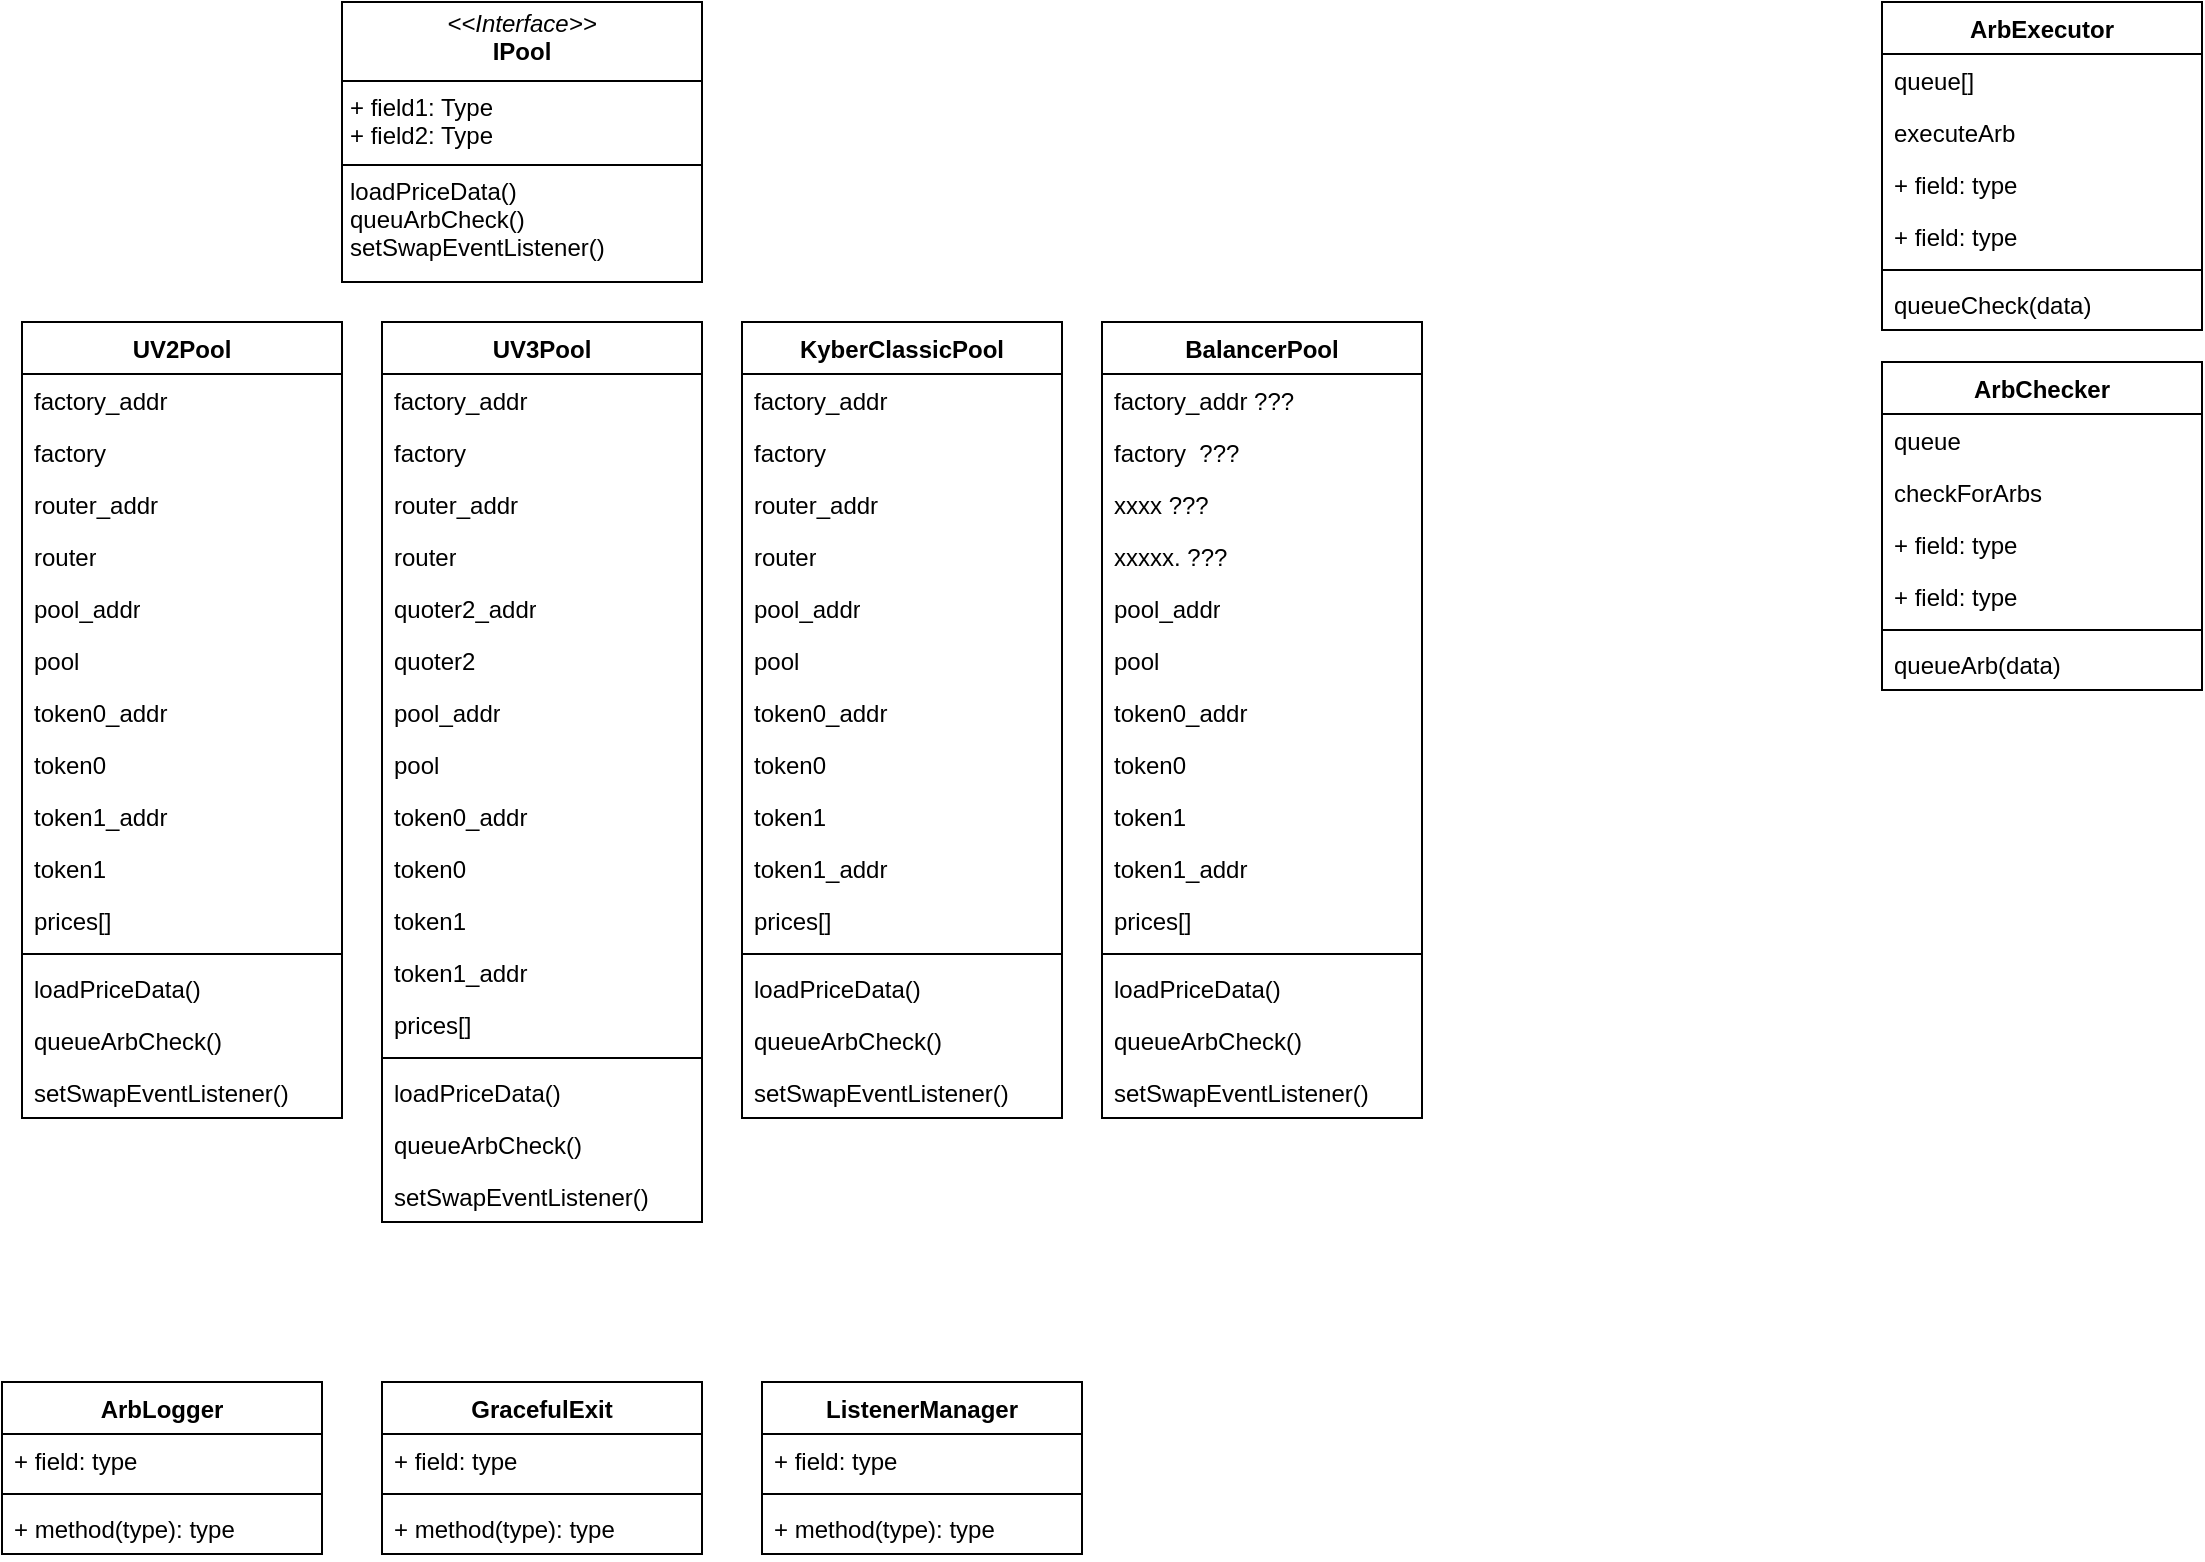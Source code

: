 <mxfile version="24.8.2">
  <diagram name="Page-1" id="wIA_kZ8NwiXITbJPdedx">
    <mxGraphModel dx="1034" dy="481" grid="1" gridSize="10" guides="1" tooltips="1" connect="1" arrows="1" fold="1" page="1" pageScale="1" pageWidth="1169" pageHeight="827" math="0" shadow="0">
      <root>
        <mxCell id="0" />
        <mxCell id="1" parent="0" />
        <mxCell id="ukpSiBvEgpGeHENjEPBw-1" value="UV2Pool" style="swimlane;fontStyle=1;align=center;verticalAlign=top;childLayout=stackLayout;horizontal=1;startSize=26;horizontalStack=0;resizeParent=1;resizeParentMax=0;resizeLast=0;collapsible=1;marginBottom=0;whiteSpace=wrap;html=1;" vertex="1" parent="1">
          <mxGeometry x="40" y="180" width="160" height="398" as="geometry" />
        </mxCell>
        <mxCell id="ukpSiBvEgpGeHENjEPBw-2" value="factory_addr" style="text;strokeColor=none;fillColor=none;align=left;verticalAlign=top;spacingLeft=4;spacingRight=4;overflow=hidden;rotatable=0;points=[[0,0.5],[1,0.5]];portConstraint=eastwest;whiteSpace=wrap;html=1;" vertex="1" parent="ukpSiBvEgpGeHENjEPBw-1">
          <mxGeometry y="26" width="160" height="26" as="geometry" />
        </mxCell>
        <mxCell id="ukpSiBvEgpGeHENjEPBw-5" value="factory" style="text;strokeColor=none;fillColor=none;align=left;verticalAlign=top;spacingLeft=4;spacingRight=4;overflow=hidden;rotatable=0;points=[[0,0.5],[1,0.5]];portConstraint=eastwest;whiteSpace=wrap;html=1;" vertex="1" parent="ukpSiBvEgpGeHENjEPBw-1">
          <mxGeometry y="52" width="160" height="26" as="geometry" />
        </mxCell>
        <mxCell id="ukpSiBvEgpGeHENjEPBw-8" value="router_addr" style="text;strokeColor=none;fillColor=none;align=left;verticalAlign=top;spacingLeft=4;spacingRight=4;overflow=hidden;rotatable=0;points=[[0,0.5],[1,0.5]];portConstraint=eastwest;whiteSpace=wrap;html=1;" vertex="1" parent="ukpSiBvEgpGeHENjEPBw-1">
          <mxGeometry y="78" width="160" height="26" as="geometry" />
        </mxCell>
        <mxCell id="ukpSiBvEgpGeHENjEPBw-9" value="router" style="text;strokeColor=none;fillColor=none;align=left;verticalAlign=top;spacingLeft=4;spacingRight=4;overflow=hidden;rotatable=0;points=[[0,0.5],[1,0.5]];portConstraint=eastwest;whiteSpace=wrap;html=1;" vertex="1" parent="ukpSiBvEgpGeHENjEPBw-1">
          <mxGeometry y="104" width="160" height="26" as="geometry" />
        </mxCell>
        <mxCell id="ukpSiBvEgpGeHENjEPBw-7" value="pool_addr" style="text;strokeColor=none;fillColor=none;align=left;verticalAlign=top;spacingLeft=4;spacingRight=4;overflow=hidden;rotatable=0;points=[[0,0.5],[1,0.5]];portConstraint=eastwest;whiteSpace=wrap;html=1;" vertex="1" parent="ukpSiBvEgpGeHENjEPBw-1">
          <mxGeometry y="130" width="160" height="26" as="geometry" />
        </mxCell>
        <mxCell id="ukpSiBvEgpGeHENjEPBw-6" value="pool" style="text;strokeColor=none;fillColor=none;align=left;verticalAlign=top;spacingLeft=4;spacingRight=4;overflow=hidden;rotatable=0;points=[[0,0.5],[1,0.5]];portConstraint=eastwest;whiteSpace=wrap;html=1;" vertex="1" parent="ukpSiBvEgpGeHENjEPBw-1">
          <mxGeometry y="156" width="160" height="26" as="geometry" />
        </mxCell>
        <mxCell id="ukpSiBvEgpGeHENjEPBw-38" value="token0_addr" style="text;strokeColor=none;fillColor=none;align=left;verticalAlign=top;spacingLeft=4;spacingRight=4;overflow=hidden;rotatable=0;points=[[0,0.5],[1,0.5]];portConstraint=eastwest;whiteSpace=wrap;html=1;" vertex="1" parent="ukpSiBvEgpGeHENjEPBw-1">
          <mxGeometry y="182" width="160" height="26" as="geometry" />
        </mxCell>
        <mxCell id="ukpSiBvEgpGeHENjEPBw-40" value="token0" style="text;strokeColor=none;fillColor=none;align=left;verticalAlign=top;spacingLeft=4;spacingRight=4;overflow=hidden;rotatable=0;points=[[0,0.5],[1,0.5]];portConstraint=eastwest;whiteSpace=wrap;html=1;" vertex="1" parent="ukpSiBvEgpGeHENjEPBw-1">
          <mxGeometry y="208" width="160" height="26" as="geometry" />
        </mxCell>
        <mxCell id="ukpSiBvEgpGeHENjEPBw-41" value="token1_addr" style="text;strokeColor=none;fillColor=none;align=left;verticalAlign=top;spacingLeft=4;spacingRight=4;overflow=hidden;rotatable=0;points=[[0,0.5],[1,0.5]];portConstraint=eastwest;whiteSpace=wrap;html=1;" vertex="1" parent="ukpSiBvEgpGeHENjEPBw-1">
          <mxGeometry y="234" width="160" height="26" as="geometry" />
        </mxCell>
        <mxCell id="ukpSiBvEgpGeHENjEPBw-39" value="token1" style="text;strokeColor=none;fillColor=none;align=left;verticalAlign=top;spacingLeft=4;spacingRight=4;overflow=hidden;rotatable=0;points=[[0,0.5],[1,0.5]];portConstraint=eastwest;whiteSpace=wrap;html=1;" vertex="1" parent="ukpSiBvEgpGeHENjEPBw-1">
          <mxGeometry y="260" width="160" height="26" as="geometry" />
        </mxCell>
        <mxCell id="ukpSiBvEgpGeHENjEPBw-24" value="prices[]" style="text;strokeColor=none;fillColor=none;align=left;verticalAlign=top;spacingLeft=4;spacingRight=4;overflow=hidden;rotatable=0;points=[[0,0.5],[1,0.5]];portConstraint=eastwest;whiteSpace=wrap;html=1;" vertex="1" parent="ukpSiBvEgpGeHENjEPBw-1">
          <mxGeometry y="286" width="160" height="26" as="geometry" />
        </mxCell>
        <mxCell id="ukpSiBvEgpGeHENjEPBw-3" value="" style="line;strokeWidth=1;fillColor=none;align=left;verticalAlign=middle;spacingTop=-1;spacingLeft=3;spacingRight=3;rotatable=0;labelPosition=right;points=[];portConstraint=eastwest;strokeColor=inherit;" vertex="1" parent="ukpSiBvEgpGeHENjEPBw-1">
          <mxGeometry y="312" width="160" height="8" as="geometry" />
        </mxCell>
        <mxCell id="ukpSiBvEgpGeHENjEPBw-4" value="loadPriceData()" style="text;strokeColor=none;fillColor=none;align=left;verticalAlign=top;spacingLeft=4;spacingRight=4;overflow=hidden;rotatable=0;points=[[0,0.5],[1,0.5]];portConstraint=eastwest;whiteSpace=wrap;html=1;" vertex="1" parent="ukpSiBvEgpGeHENjEPBw-1">
          <mxGeometry y="320" width="160" height="26" as="geometry" />
        </mxCell>
        <mxCell id="ukpSiBvEgpGeHENjEPBw-25" value="queueArbCheck()" style="text;strokeColor=none;fillColor=none;align=left;verticalAlign=top;spacingLeft=4;spacingRight=4;overflow=hidden;rotatable=0;points=[[0,0.5],[1,0.5]];portConstraint=eastwest;whiteSpace=wrap;html=1;" vertex="1" parent="ukpSiBvEgpGeHENjEPBw-1">
          <mxGeometry y="346" width="160" height="26" as="geometry" />
        </mxCell>
        <mxCell id="ukpSiBvEgpGeHENjEPBw-42" value="setSwapEventListener()" style="text;strokeColor=none;fillColor=none;align=left;verticalAlign=top;spacingLeft=4;spacingRight=4;overflow=hidden;rotatable=0;points=[[0,0.5],[1,0.5]];portConstraint=eastwest;whiteSpace=wrap;html=1;" vertex="1" parent="ukpSiBvEgpGeHENjEPBw-1">
          <mxGeometry y="372" width="160" height="26" as="geometry" />
        </mxCell>
        <mxCell id="ukpSiBvEgpGeHENjEPBw-10" value="ArbChecker" style="swimlane;fontStyle=1;align=center;verticalAlign=top;childLayout=stackLayout;horizontal=1;startSize=26;horizontalStack=0;resizeParent=1;resizeParentMax=0;resizeLast=0;collapsible=1;marginBottom=0;whiteSpace=wrap;html=1;" vertex="1" parent="1">
          <mxGeometry x="970" y="200" width="160" height="164" as="geometry" />
        </mxCell>
        <mxCell id="ukpSiBvEgpGeHENjEPBw-11" value="queue" style="text;strokeColor=none;fillColor=none;align=left;verticalAlign=top;spacingLeft=4;spacingRight=4;overflow=hidden;rotatable=0;points=[[0,0.5],[1,0.5]];portConstraint=eastwest;whiteSpace=wrap;html=1;" vertex="1" parent="ukpSiBvEgpGeHENjEPBw-10">
          <mxGeometry y="26" width="160" height="26" as="geometry" />
        </mxCell>
        <mxCell id="ukpSiBvEgpGeHENjEPBw-15" value="checkForArbs" style="text;strokeColor=none;fillColor=none;align=left;verticalAlign=top;spacingLeft=4;spacingRight=4;overflow=hidden;rotatable=0;points=[[0,0.5],[1,0.5]];portConstraint=eastwest;whiteSpace=wrap;html=1;" vertex="1" parent="ukpSiBvEgpGeHENjEPBw-10">
          <mxGeometry y="52" width="160" height="26" as="geometry" />
        </mxCell>
        <mxCell id="ukpSiBvEgpGeHENjEPBw-16" value="+ field: type" style="text;strokeColor=none;fillColor=none;align=left;verticalAlign=top;spacingLeft=4;spacingRight=4;overflow=hidden;rotatable=0;points=[[0,0.5],[1,0.5]];portConstraint=eastwest;whiteSpace=wrap;html=1;" vertex="1" parent="ukpSiBvEgpGeHENjEPBw-10">
          <mxGeometry y="78" width="160" height="26" as="geometry" />
        </mxCell>
        <mxCell id="ukpSiBvEgpGeHENjEPBw-14" value="+ field: type" style="text;strokeColor=none;fillColor=none;align=left;verticalAlign=top;spacingLeft=4;spacingRight=4;overflow=hidden;rotatable=0;points=[[0,0.5],[1,0.5]];portConstraint=eastwest;whiteSpace=wrap;html=1;" vertex="1" parent="ukpSiBvEgpGeHENjEPBw-10">
          <mxGeometry y="104" width="160" height="26" as="geometry" />
        </mxCell>
        <mxCell id="ukpSiBvEgpGeHENjEPBw-12" value="" style="line;strokeWidth=1;fillColor=none;align=left;verticalAlign=middle;spacingTop=-1;spacingLeft=3;spacingRight=3;rotatable=0;labelPosition=right;points=[];portConstraint=eastwest;strokeColor=inherit;" vertex="1" parent="ukpSiBvEgpGeHENjEPBw-10">
          <mxGeometry y="130" width="160" height="8" as="geometry" />
        </mxCell>
        <mxCell id="ukpSiBvEgpGeHENjEPBw-13" value="queueArb(data)" style="text;strokeColor=none;fillColor=none;align=left;verticalAlign=top;spacingLeft=4;spacingRight=4;overflow=hidden;rotatable=0;points=[[0,0.5],[1,0.5]];portConstraint=eastwest;whiteSpace=wrap;html=1;" vertex="1" parent="ukpSiBvEgpGeHENjEPBw-10">
          <mxGeometry y="138" width="160" height="26" as="geometry" />
        </mxCell>
        <mxCell id="ukpSiBvEgpGeHENjEPBw-17" value="ArbExecutor" style="swimlane;fontStyle=1;align=center;verticalAlign=top;childLayout=stackLayout;horizontal=1;startSize=26;horizontalStack=0;resizeParent=1;resizeParentMax=0;resizeLast=0;collapsible=1;marginBottom=0;whiteSpace=wrap;html=1;" vertex="1" parent="1">
          <mxGeometry x="970" y="20" width="160" height="164" as="geometry" />
        </mxCell>
        <mxCell id="ukpSiBvEgpGeHENjEPBw-18" value="queue[]" style="text;strokeColor=none;fillColor=none;align=left;verticalAlign=top;spacingLeft=4;spacingRight=4;overflow=hidden;rotatable=0;points=[[0,0.5],[1,0.5]];portConstraint=eastwest;whiteSpace=wrap;html=1;" vertex="1" parent="ukpSiBvEgpGeHENjEPBw-17">
          <mxGeometry y="26" width="160" height="26" as="geometry" />
        </mxCell>
        <mxCell id="ukpSiBvEgpGeHENjEPBw-19" value="executeArb" style="text;strokeColor=none;fillColor=none;align=left;verticalAlign=top;spacingLeft=4;spacingRight=4;overflow=hidden;rotatable=0;points=[[0,0.5],[1,0.5]];portConstraint=eastwest;whiteSpace=wrap;html=1;" vertex="1" parent="ukpSiBvEgpGeHENjEPBw-17">
          <mxGeometry y="52" width="160" height="26" as="geometry" />
        </mxCell>
        <mxCell id="ukpSiBvEgpGeHENjEPBw-20" value="+ field: type" style="text;strokeColor=none;fillColor=none;align=left;verticalAlign=top;spacingLeft=4;spacingRight=4;overflow=hidden;rotatable=0;points=[[0,0.5],[1,0.5]];portConstraint=eastwest;whiteSpace=wrap;html=1;" vertex="1" parent="ukpSiBvEgpGeHENjEPBw-17">
          <mxGeometry y="78" width="160" height="26" as="geometry" />
        </mxCell>
        <mxCell id="ukpSiBvEgpGeHENjEPBw-21" value="+ field: type" style="text;strokeColor=none;fillColor=none;align=left;verticalAlign=top;spacingLeft=4;spacingRight=4;overflow=hidden;rotatable=0;points=[[0,0.5],[1,0.5]];portConstraint=eastwest;whiteSpace=wrap;html=1;" vertex="1" parent="ukpSiBvEgpGeHENjEPBw-17">
          <mxGeometry y="104" width="160" height="26" as="geometry" />
        </mxCell>
        <mxCell id="ukpSiBvEgpGeHENjEPBw-22" value="" style="line;strokeWidth=1;fillColor=none;align=left;verticalAlign=middle;spacingTop=-1;spacingLeft=3;spacingRight=3;rotatable=0;labelPosition=right;points=[];portConstraint=eastwest;strokeColor=inherit;" vertex="1" parent="ukpSiBvEgpGeHENjEPBw-17">
          <mxGeometry y="130" width="160" height="8" as="geometry" />
        </mxCell>
        <mxCell id="ukpSiBvEgpGeHENjEPBw-23" value="queueCheck(data)" style="text;strokeColor=none;fillColor=none;align=left;verticalAlign=top;spacingLeft=4;spacingRight=4;overflow=hidden;rotatable=0;points=[[0,0.5],[1,0.5]];portConstraint=eastwest;whiteSpace=wrap;html=1;" vertex="1" parent="ukpSiBvEgpGeHENjEPBw-17">
          <mxGeometry y="138" width="160" height="26" as="geometry" />
        </mxCell>
        <mxCell id="ukpSiBvEgpGeHENjEPBw-26" value="UV3Pool" style="swimlane;fontStyle=1;align=center;verticalAlign=top;childLayout=stackLayout;horizontal=1;startSize=26;horizontalStack=0;resizeParent=1;resizeParentMax=0;resizeLast=0;collapsible=1;marginBottom=0;whiteSpace=wrap;html=1;" vertex="1" parent="1">
          <mxGeometry x="220" y="180" width="160" height="450" as="geometry" />
        </mxCell>
        <mxCell id="ukpSiBvEgpGeHENjEPBw-27" value="factory_addr" style="text;strokeColor=none;fillColor=none;align=left;verticalAlign=top;spacingLeft=4;spacingRight=4;overflow=hidden;rotatable=0;points=[[0,0.5],[1,0.5]];portConstraint=eastwest;whiteSpace=wrap;html=1;" vertex="1" parent="ukpSiBvEgpGeHENjEPBw-26">
          <mxGeometry y="26" width="160" height="26" as="geometry" />
        </mxCell>
        <mxCell id="ukpSiBvEgpGeHENjEPBw-28" value="factory" style="text;strokeColor=none;fillColor=none;align=left;verticalAlign=top;spacingLeft=4;spacingRight=4;overflow=hidden;rotatable=0;points=[[0,0.5],[1,0.5]];portConstraint=eastwest;whiteSpace=wrap;html=1;" vertex="1" parent="ukpSiBvEgpGeHENjEPBw-26">
          <mxGeometry y="52" width="160" height="26" as="geometry" />
        </mxCell>
        <mxCell id="ukpSiBvEgpGeHENjEPBw-29" value="router_addr" style="text;strokeColor=none;fillColor=none;align=left;verticalAlign=top;spacingLeft=4;spacingRight=4;overflow=hidden;rotatable=0;points=[[0,0.5],[1,0.5]];portConstraint=eastwest;whiteSpace=wrap;html=1;" vertex="1" parent="ukpSiBvEgpGeHENjEPBw-26">
          <mxGeometry y="78" width="160" height="26" as="geometry" />
        </mxCell>
        <mxCell id="ukpSiBvEgpGeHENjEPBw-30" value="router" style="text;strokeColor=none;fillColor=none;align=left;verticalAlign=top;spacingLeft=4;spacingRight=4;overflow=hidden;rotatable=0;points=[[0,0.5],[1,0.5]];portConstraint=eastwest;whiteSpace=wrap;html=1;" vertex="1" parent="ukpSiBvEgpGeHENjEPBw-26">
          <mxGeometry y="104" width="160" height="26" as="geometry" />
        </mxCell>
        <mxCell id="ukpSiBvEgpGeHENjEPBw-80" value="quoter2_addr" style="text;strokeColor=none;fillColor=none;align=left;verticalAlign=top;spacingLeft=4;spacingRight=4;overflow=hidden;rotatable=0;points=[[0,0.5],[1,0.5]];portConstraint=eastwest;whiteSpace=wrap;html=1;" vertex="1" parent="ukpSiBvEgpGeHENjEPBw-26">
          <mxGeometry y="130" width="160" height="26" as="geometry" />
        </mxCell>
        <mxCell id="ukpSiBvEgpGeHENjEPBw-81" value="quoter2" style="text;strokeColor=none;fillColor=none;align=left;verticalAlign=top;spacingLeft=4;spacingRight=4;overflow=hidden;rotatable=0;points=[[0,0.5],[1,0.5]];portConstraint=eastwest;whiteSpace=wrap;html=1;" vertex="1" parent="ukpSiBvEgpGeHENjEPBw-26">
          <mxGeometry y="156" width="160" height="26" as="geometry" />
        </mxCell>
        <mxCell id="ukpSiBvEgpGeHENjEPBw-31" value="pool_addr" style="text;strokeColor=none;fillColor=none;align=left;verticalAlign=top;spacingLeft=4;spacingRight=4;overflow=hidden;rotatable=0;points=[[0,0.5],[1,0.5]];portConstraint=eastwest;whiteSpace=wrap;html=1;" vertex="1" parent="ukpSiBvEgpGeHENjEPBw-26">
          <mxGeometry y="182" width="160" height="26" as="geometry" />
        </mxCell>
        <mxCell id="ukpSiBvEgpGeHENjEPBw-32" value="pool" style="text;strokeColor=none;fillColor=none;align=left;verticalAlign=top;spacingLeft=4;spacingRight=4;overflow=hidden;rotatable=0;points=[[0,0.5],[1,0.5]];portConstraint=eastwest;whiteSpace=wrap;html=1;" vertex="1" parent="ukpSiBvEgpGeHENjEPBw-26">
          <mxGeometry y="208" width="160" height="26" as="geometry" />
        </mxCell>
        <mxCell id="ukpSiBvEgpGeHENjEPBw-43" value="token0_addr" style="text;strokeColor=none;fillColor=none;align=left;verticalAlign=top;spacingLeft=4;spacingRight=4;overflow=hidden;rotatable=0;points=[[0,0.5],[1,0.5]];portConstraint=eastwest;whiteSpace=wrap;html=1;" vertex="1" parent="ukpSiBvEgpGeHENjEPBw-26">
          <mxGeometry y="234" width="160" height="26" as="geometry" />
        </mxCell>
        <mxCell id="ukpSiBvEgpGeHENjEPBw-44" value="token0" style="text;strokeColor=none;fillColor=none;align=left;verticalAlign=top;spacingLeft=4;spacingRight=4;overflow=hidden;rotatable=0;points=[[0,0.5],[1,0.5]];portConstraint=eastwest;whiteSpace=wrap;html=1;" vertex="1" parent="ukpSiBvEgpGeHENjEPBw-26">
          <mxGeometry y="260" width="160" height="26" as="geometry" />
        </mxCell>
        <mxCell id="ukpSiBvEgpGeHENjEPBw-46" value="token1" style="text;strokeColor=none;fillColor=none;align=left;verticalAlign=top;spacingLeft=4;spacingRight=4;overflow=hidden;rotatable=0;points=[[0,0.5],[1,0.5]];portConstraint=eastwest;whiteSpace=wrap;html=1;" vertex="1" parent="ukpSiBvEgpGeHENjEPBw-26">
          <mxGeometry y="286" width="160" height="26" as="geometry" />
        </mxCell>
        <mxCell id="ukpSiBvEgpGeHENjEPBw-45" value="token1_addr" style="text;strokeColor=none;fillColor=none;align=left;verticalAlign=top;spacingLeft=4;spacingRight=4;overflow=hidden;rotatable=0;points=[[0,0.5],[1,0.5]];portConstraint=eastwest;whiteSpace=wrap;html=1;" vertex="1" parent="ukpSiBvEgpGeHENjEPBw-26">
          <mxGeometry y="312" width="160" height="26" as="geometry" />
        </mxCell>
        <mxCell id="ukpSiBvEgpGeHENjEPBw-33" value="prices[]" style="text;strokeColor=none;fillColor=none;align=left;verticalAlign=top;spacingLeft=4;spacingRight=4;overflow=hidden;rotatable=0;points=[[0,0.5],[1,0.5]];portConstraint=eastwest;whiteSpace=wrap;html=1;" vertex="1" parent="ukpSiBvEgpGeHENjEPBw-26">
          <mxGeometry y="338" width="160" height="26" as="geometry" />
        </mxCell>
        <mxCell id="ukpSiBvEgpGeHENjEPBw-34" value="" style="line;strokeWidth=1;fillColor=none;align=left;verticalAlign=middle;spacingTop=-1;spacingLeft=3;spacingRight=3;rotatable=0;labelPosition=right;points=[];portConstraint=eastwest;strokeColor=inherit;" vertex="1" parent="ukpSiBvEgpGeHENjEPBw-26">
          <mxGeometry y="364" width="160" height="8" as="geometry" />
        </mxCell>
        <mxCell id="ukpSiBvEgpGeHENjEPBw-35" value="loadPriceData()" style="text;strokeColor=none;fillColor=none;align=left;verticalAlign=top;spacingLeft=4;spacingRight=4;overflow=hidden;rotatable=0;points=[[0,0.5],[1,0.5]];portConstraint=eastwest;whiteSpace=wrap;html=1;" vertex="1" parent="ukpSiBvEgpGeHENjEPBw-26">
          <mxGeometry y="372" width="160" height="26" as="geometry" />
        </mxCell>
        <mxCell id="ukpSiBvEgpGeHENjEPBw-36" value="queueArbCheck()" style="text;strokeColor=none;fillColor=none;align=left;verticalAlign=top;spacingLeft=4;spacingRight=4;overflow=hidden;rotatable=0;points=[[0,0.5],[1,0.5]];portConstraint=eastwest;whiteSpace=wrap;html=1;" vertex="1" parent="ukpSiBvEgpGeHENjEPBw-26">
          <mxGeometry y="398" width="160" height="26" as="geometry" />
        </mxCell>
        <mxCell id="ukpSiBvEgpGeHENjEPBw-47" value="setSwapEventListener()" style="text;strokeColor=none;fillColor=none;align=left;verticalAlign=top;spacingLeft=4;spacingRight=4;overflow=hidden;rotatable=0;points=[[0,0.5],[1,0.5]];portConstraint=eastwest;whiteSpace=wrap;html=1;" vertex="1" parent="ukpSiBvEgpGeHENjEPBw-26">
          <mxGeometry y="424" width="160" height="26" as="geometry" />
        </mxCell>
        <mxCell id="ukpSiBvEgpGeHENjEPBw-37" value="&lt;p style=&quot;margin:0px;margin-top:4px;text-align:center;&quot;&gt;&lt;i&gt;&amp;lt;&amp;lt;Interface&amp;gt;&amp;gt;&lt;/i&gt;&lt;br&gt;&lt;b&gt;IPool&lt;/b&gt;&lt;/p&gt;&lt;hr size=&quot;1&quot; style=&quot;border-style:solid;&quot;&gt;&lt;p style=&quot;margin:0px;margin-left:4px;&quot;&gt;+ field1: Type&lt;br&gt;+ field2: Type&lt;/p&gt;&lt;hr size=&quot;1&quot; style=&quot;border-style:solid;&quot;&gt;&lt;p style=&quot;margin:0px;margin-left:4px;&quot;&gt;loadPriceData()&lt;br&gt;queuArbCheck()&lt;/p&gt;&lt;p style=&quot;margin:0px;margin-left:4px;&quot;&gt;setSwapEventListener()&lt;/p&gt;" style="verticalAlign=top;align=left;overflow=fill;html=1;whiteSpace=wrap;" vertex="1" parent="1">
          <mxGeometry x="200" y="20" width="180" height="140" as="geometry" />
        </mxCell>
        <mxCell id="ukpSiBvEgpGeHENjEPBw-48" value="KyberClassicPool" style="swimlane;fontStyle=1;align=center;verticalAlign=top;childLayout=stackLayout;horizontal=1;startSize=26;horizontalStack=0;resizeParent=1;resizeParentMax=0;resizeLast=0;collapsible=1;marginBottom=0;whiteSpace=wrap;html=1;" vertex="1" parent="1">
          <mxGeometry x="400" y="180" width="160" height="398" as="geometry" />
        </mxCell>
        <mxCell id="ukpSiBvEgpGeHENjEPBw-49" value="factory_addr" style="text;strokeColor=none;fillColor=none;align=left;verticalAlign=top;spacingLeft=4;spacingRight=4;overflow=hidden;rotatable=0;points=[[0,0.5],[1,0.5]];portConstraint=eastwest;whiteSpace=wrap;html=1;" vertex="1" parent="ukpSiBvEgpGeHENjEPBw-48">
          <mxGeometry y="26" width="160" height="26" as="geometry" />
        </mxCell>
        <mxCell id="ukpSiBvEgpGeHENjEPBw-50" value="factory" style="text;strokeColor=none;fillColor=none;align=left;verticalAlign=top;spacingLeft=4;spacingRight=4;overflow=hidden;rotatable=0;points=[[0,0.5],[1,0.5]];portConstraint=eastwest;whiteSpace=wrap;html=1;" vertex="1" parent="ukpSiBvEgpGeHENjEPBw-48">
          <mxGeometry y="52" width="160" height="26" as="geometry" />
        </mxCell>
        <mxCell id="ukpSiBvEgpGeHENjEPBw-51" value="router_addr" style="text;strokeColor=none;fillColor=none;align=left;verticalAlign=top;spacingLeft=4;spacingRight=4;overflow=hidden;rotatable=0;points=[[0,0.5],[1,0.5]];portConstraint=eastwest;whiteSpace=wrap;html=1;" vertex="1" parent="ukpSiBvEgpGeHENjEPBw-48">
          <mxGeometry y="78" width="160" height="26" as="geometry" />
        </mxCell>
        <mxCell id="ukpSiBvEgpGeHENjEPBw-52" value="router" style="text;strokeColor=none;fillColor=none;align=left;verticalAlign=top;spacingLeft=4;spacingRight=4;overflow=hidden;rotatable=0;points=[[0,0.5],[1,0.5]];portConstraint=eastwest;whiteSpace=wrap;html=1;" vertex="1" parent="ukpSiBvEgpGeHENjEPBw-48">
          <mxGeometry y="104" width="160" height="26" as="geometry" />
        </mxCell>
        <mxCell id="ukpSiBvEgpGeHENjEPBw-53" value="pool_addr" style="text;strokeColor=none;fillColor=none;align=left;verticalAlign=top;spacingLeft=4;spacingRight=4;overflow=hidden;rotatable=0;points=[[0,0.5],[1,0.5]];portConstraint=eastwest;whiteSpace=wrap;html=1;" vertex="1" parent="ukpSiBvEgpGeHENjEPBw-48">
          <mxGeometry y="130" width="160" height="26" as="geometry" />
        </mxCell>
        <mxCell id="ukpSiBvEgpGeHENjEPBw-54" value="pool" style="text;strokeColor=none;fillColor=none;align=left;verticalAlign=top;spacingLeft=4;spacingRight=4;overflow=hidden;rotatable=0;points=[[0,0.5],[1,0.5]];portConstraint=eastwest;whiteSpace=wrap;html=1;" vertex="1" parent="ukpSiBvEgpGeHENjEPBw-48">
          <mxGeometry y="156" width="160" height="26" as="geometry" />
        </mxCell>
        <mxCell id="ukpSiBvEgpGeHENjEPBw-55" value="token0_addr" style="text;strokeColor=none;fillColor=none;align=left;verticalAlign=top;spacingLeft=4;spacingRight=4;overflow=hidden;rotatable=0;points=[[0,0.5],[1,0.5]];portConstraint=eastwest;whiteSpace=wrap;html=1;" vertex="1" parent="ukpSiBvEgpGeHENjEPBw-48">
          <mxGeometry y="182" width="160" height="26" as="geometry" />
        </mxCell>
        <mxCell id="ukpSiBvEgpGeHENjEPBw-56" value="token0" style="text;strokeColor=none;fillColor=none;align=left;verticalAlign=top;spacingLeft=4;spacingRight=4;overflow=hidden;rotatable=0;points=[[0,0.5],[1,0.5]];portConstraint=eastwest;whiteSpace=wrap;html=1;" vertex="1" parent="ukpSiBvEgpGeHENjEPBw-48">
          <mxGeometry y="208" width="160" height="26" as="geometry" />
        </mxCell>
        <mxCell id="ukpSiBvEgpGeHENjEPBw-57" value="token1" style="text;strokeColor=none;fillColor=none;align=left;verticalAlign=top;spacingLeft=4;spacingRight=4;overflow=hidden;rotatable=0;points=[[0,0.5],[1,0.5]];portConstraint=eastwest;whiteSpace=wrap;html=1;" vertex="1" parent="ukpSiBvEgpGeHENjEPBw-48">
          <mxGeometry y="234" width="160" height="26" as="geometry" />
        </mxCell>
        <mxCell id="ukpSiBvEgpGeHENjEPBw-58" value="token1_addr" style="text;strokeColor=none;fillColor=none;align=left;verticalAlign=top;spacingLeft=4;spacingRight=4;overflow=hidden;rotatable=0;points=[[0,0.5],[1,0.5]];portConstraint=eastwest;whiteSpace=wrap;html=1;" vertex="1" parent="ukpSiBvEgpGeHENjEPBw-48">
          <mxGeometry y="260" width="160" height="26" as="geometry" />
        </mxCell>
        <mxCell id="ukpSiBvEgpGeHENjEPBw-59" value="prices[]" style="text;strokeColor=none;fillColor=none;align=left;verticalAlign=top;spacingLeft=4;spacingRight=4;overflow=hidden;rotatable=0;points=[[0,0.5],[1,0.5]];portConstraint=eastwest;whiteSpace=wrap;html=1;" vertex="1" parent="ukpSiBvEgpGeHENjEPBw-48">
          <mxGeometry y="286" width="160" height="26" as="geometry" />
        </mxCell>
        <mxCell id="ukpSiBvEgpGeHENjEPBw-60" value="" style="line;strokeWidth=1;fillColor=none;align=left;verticalAlign=middle;spacingTop=-1;spacingLeft=3;spacingRight=3;rotatable=0;labelPosition=right;points=[];portConstraint=eastwest;strokeColor=inherit;" vertex="1" parent="ukpSiBvEgpGeHENjEPBw-48">
          <mxGeometry y="312" width="160" height="8" as="geometry" />
        </mxCell>
        <mxCell id="ukpSiBvEgpGeHENjEPBw-61" value="loadPriceData()" style="text;strokeColor=none;fillColor=none;align=left;verticalAlign=top;spacingLeft=4;spacingRight=4;overflow=hidden;rotatable=0;points=[[0,0.5],[1,0.5]];portConstraint=eastwest;whiteSpace=wrap;html=1;" vertex="1" parent="ukpSiBvEgpGeHENjEPBw-48">
          <mxGeometry y="320" width="160" height="26" as="geometry" />
        </mxCell>
        <mxCell id="ukpSiBvEgpGeHENjEPBw-62" value="queueArbCheck()" style="text;strokeColor=none;fillColor=none;align=left;verticalAlign=top;spacingLeft=4;spacingRight=4;overflow=hidden;rotatable=0;points=[[0,0.5],[1,0.5]];portConstraint=eastwest;whiteSpace=wrap;html=1;" vertex="1" parent="ukpSiBvEgpGeHENjEPBw-48">
          <mxGeometry y="346" width="160" height="26" as="geometry" />
        </mxCell>
        <mxCell id="ukpSiBvEgpGeHENjEPBw-63" value="setSwapEventListener()" style="text;strokeColor=none;fillColor=none;align=left;verticalAlign=top;spacingLeft=4;spacingRight=4;overflow=hidden;rotatable=0;points=[[0,0.5],[1,0.5]];portConstraint=eastwest;whiteSpace=wrap;html=1;" vertex="1" parent="ukpSiBvEgpGeHENjEPBw-48">
          <mxGeometry y="372" width="160" height="26" as="geometry" />
        </mxCell>
        <mxCell id="ukpSiBvEgpGeHENjEPBw-64" value="BalancerPool" style="swimlane;fontStyle=1;align=center;verticalAlign=top;childLayout=stackLayout;horizontal=1;startSize=26;horizontalStack=0;resizeParent=1;resizeParentMax=0;resizeLast=0;collapsible=1;marginBottom=0;whiteSpace=wrap;html=1;" vertex="1" parent="1">
          <mxGeometry x="580" y="180" width="160" height="398" as="geometry" />
        </mxCell>
        <mxCell id="ukpSiBvEgpGeHENjEPBw-65" value="factory_addr ???" style="text;strokeColor=none;fillColor=none;align=left;verticalAlign=top;spacingLeft=4;spacingRight=4;overflow=hidden;rotatable=0;points=[[0,0.5],[1,0.5]];portConstraint=eastwest;whiteSpace=wrap;html=1;" vertex="1" parent="ukpSiBvEgpGeHENjEPBw-64">
          <mxGeometry y="26" width="160" height="26" as="geometry" />
        </mxCell>
        <mxCell id="ukpSiBvEgpGeHENjEPBw-66" value="factory&amp;nbsp; ???" style="text;strokeColor=none;fillColor=none;align=left;verticalAlign=top;spacingLeft=4;spacingRight=4;overflow=hidden;rotatable=0;points=[[0,0.5],[1,0.5]];portConstraint=eastwest;whiteSpace=wrap;html=1;" vertex="1" parent="ukpSiBvEgpGeHENjEPBw-64">
          <mxGeometry y="52" width="160" height="26" as="geometry" />
        </mxCell>
        <mxCell id="ukpSiBvEgpGeHENjEPBw-67" value="xxxx ???" style="text;strokeColor=none;fillColor=none;align=left;verticalAlign=top;spacingLeft=4;spacingRight=4;overflow=hidden;rotatable=0;points=[[0,0.5],[1,0.5]];portConstraint=eastwest;whiteSpace=wrap;html=1;" vertex="1" parent="ukpSiBvEgpGeHENjEPBw-64">
          <mxGeometry y="78" width="160" height="26" as="geometry" />
        </mxCell>
        <mxCell id="ukpSiBvEgpGeHENjEPBw-68" value="xxxxx. ???" style="text;strokeColor=none;fillColor=none;align=left;verticalAlign=top;spacingLeft=4;spacingRight=4;overflow=hidden;rotatable=0;points=[[0,0.5],[1,0.5]];portConstraint=eastwest;whiteSpace=wrap;html=1;" vertex="1" parent="ukpSiBvEgpGeHENjEPBw-64">
          <mxGeometry y="104" width="160" height="26" as="geometry" />
        </mxCell>
        <mxCell id="ukpSiBvEgpGeHENjEPBw-69" value="pool_addr" style="text;strokeColor=none;fillColor=none;align=left;verticalAlign=top;spacingLeft=4;spacingRight=4;overflow=hidden;rotatable=0;points=[[0,0.5],[1,0.5]];portConstraint=eastwest;whiteSpace=wrap;html=1;" vertex="1" parent="ukpSiBvEgpGeHENjEPBw-64">
          <mxGeometry y="130" width="160" height="26" as="geometry" />
        </mxCell>
        <mxCell id="ukpSiBvEgpGeHENjEPBw-70" value="pool" style="text;strokeColor=none;fillColor=none;align=left;verticalAlign=top;spacingLeft=4;spacingRight=4;overflow=hidden;rotatable=0;points=[[0,0.5],[1,0.5]];portConstraint=eastwest;whiteSpace=wrap;html=1;" vertex="1" parent="ukpSiBvEgpGeHENjEPBw-64">
          <mxGeometry y="156" width="160" height="26" as="geometry" />
        </mxCell>
        <mxCell id="ukpSiBvEgpGeHENjEPBw-71" value="token0_addr" style="text;strokeColor=none;fillColor=none;align=left;verticalAlign=top;spacingLeft=4;spacingRight=4;overflow=hidden;rotatable=0;points=[[0,0.5],[1,0.5]];portConstraint=eastwest;whiteSpace=wrap;html=1;" vertex="1" parent="ukpSiBvEgpGeHENjEPBw-64">
          <mxGeometry y="182" width="160" height="26" as="geometry" />
        </mxCell>
        <mxCell id="ukpSiBvEgpGeHENjEPBw-72" value="token0" style="text;strokeColor=none;fillColor=none;align=left;verticalAlign=top;spacingLeft=4;spacingRight=4;overflow=hidden;rotatable=0;points=[[0,0.5],[1,0.5]];portConstraint=eastwest;whiteSpace=wrap;html=1;" vertex="1" parent="ukpSiBvEgpGeHENjEPBw-64">
          <mxGeometry y="208" width="160" height="26" as="geometry" />
        </mxCell>
        <mxCell id="ukpSiBvEgpGeHENjEPBw-73" value="token1" style="text;strokeColor=none;fillColor=none;align=left;verticalAlign=top;spacingLeft=4;spacingRight=4;overflow=hidden;rotatable=0;points=[[0,0.5],[1,0.5]];portConstraint=eastwest;whiteSpace=wrap;html=1;" vertex="1" parent="ukpSiBvEgpGeHENjEPBw-64">
          <mxGeometry y="234" width="160" height="26" as="geometry" />
        </mxCell>
        <mxCell id="ukpSiBvEgpGeHENjEPBw-74" value="token1_addr" style="text;strokeColor=none;fillColor=none;align=left;verticalAlign=top;spacingLeft=4;spacingRight=4;overflow=hidden;rotatable=0;points=[[0,0.5],[1,0.5]];portConstraint=eastwest;whiteSpace=wrap;html=1;" vertex="1" parent="ukpSiBvEgpGeHENjEPBw-64">
          <mxGeometry y="260" width="160" height="26" as="geometry" />
        </mxCell>
        <mxCell id="ukpSiBvEgpGeHENjEPBw-75" value="prices[]" style="text;strokeColor=none;fillColor=none;align=left;verticalAlign=top;spacingLeft=4;spacingRight=4;overflow=hidden;rotatable=0;points=[[0,0.5],[1,0.5]];portConstraint=eastwest;whiteSpace=wrap;html=1;" vertex="1" parent="ukpSiBvEgpGeHENjEPBw-64">
          <mxGeometry y="286" width="160" height="26" as="geometry" />
        </mxCell>
        <mxCell id="ukpSiBvEgpGeHENjEPBw-76" value="" style="line;strokeWidth=1;fillColor=none;align=left;verticalAlign=middle;spacingTop=-1;spacingLeft=3;spacingRight=3;rotatable=0;labelPosition=right;points=[];portConstraint=eastwest;strokeColor=inherit;" vertex="1" parent="ukpSiBvEgpGeHENjEPBw-64">
          <mxGeometry y="312" width="160" height="8" as="geometry" />
        </mxCell>
        <mxCell id="ukpSiBvEgpGeHENjEPBw-77" value="loadPriceData()" style="text;strokeColor=none;fillColor=none;align=left;verticalAlign=top;spacingLeft=4;spacingRight=4;overflow=hidden;rotatable=0;points=[[0,0.5],[1,0.5]];portConstraint=eastwest;whiteSpace=wrap;html=1;" vertex="1" parent="ukpSiBvEgpGeHENjEPBw-64">
          <mxGeometry y="320" width="160" height="26" as="geometry" />
        </mxCell>
        <mxCell id="ukpSiBvEgpGeHENjEPBw-78" value="queueArbCheck()" style="text;strokeColor=none;fillColor=none;align=left;verticalAlign=top;spacingLeft=4;spacingRight=4;overflow=hidden;rotatable=0;points=[[0,0.5],[1,0.5]];portConstraint=eastwest;whiteSpace=wrap;html=1;" vertex="1" parent="ukpSiBvEgpGeHENjEPBw-64">
          <mxGeometry y="346" width="160" height="26" as="geometry" />
        </mxCell>
        <mxCell id="ukpSiBvEgpGeHENjEPBw-79" value="setSwapEventListener()" style="text;strokeColor=none;fillColor=none;align=left;verticalAlign=top;spacingLeft=4;spacingRight=4;overflow=hidden;rotatable=0;points=[[0,0.5],[1,0.5]];portConstraint=eastwest;whiteSpace=wrap;html=1;" vertex="1" parent="ukpSiBvEgpGeHENjEPBw-64">
          <mxGeometry y="372" width="160" height="26" as="geometry" />
        </mxCell>
        <mxCell id="ukpSiBvEgpGeHENjEPBw-82" value="ArbLogger" style="swimlane;fontStyle=1;align=center;verticalAlign=top;childLayout=stackLayout;horizontal=1;startSize=26;horizontalStack=0;resizeParent=1;resizeParentMax=0;resizeLast=0;collapsible=1;marginBottom=0;whiteSpace=wrap;html=1;" vertex="1" parent="1">
          <mxGeometry x="30" y="710" width="160" height="86" as="geometry" />
        </mxCell>
        <mxCell id="ukpSiBvEgpGeHENjEPBw-83" value="+ field: type" style="text;strokeColor=none;fillColor=none;align=left;verticalAlign=top;spacingLeft=4;spacingRight=4;overflow=hidden;rotatable=0;points=[[0,0.5],[1,0.5]];portConstraint=eastwest;whiteSpace=wrap;html=1;" vertex="1" parent="ukpSiBvEgpGeHENjEPBw-82">
          <mxGeometry y="26" width="160" height="26" as="geometry" />
        </mxCell>
        <mxCell id="ukpSiBvEgpGeHENjEPBw-84" value="" style="line;strokeWidth=1;fillColor=none;align=left;verticalAlign=middle;spacingTop=-1;spacingLeft=3;spacingRight=3;rotatable=0;labelPosition=right;points=[];portConstraint=eastwest;strokeColor=inherit;" vertex="1" parent="ukpSiBvEgpGeHENjEPBw-82">
          <mxGeometry y="52" width="160" height="8" as="geometry" />
        </mxCell>
        <mxCell id="ukpSiBvEgpGeHENjEPBw-85" value="+ method(type): type" style="text;strokeColor=none;fillColor=none;align=left;verticalAlign=top;spacingLeft=4;spacingRight=4;overflow=hidden;rotatable=0;points=[[0,0.5],[1,0.5]];portConstraint=eastwest;whiteSpace=wrap;html=1;" vertex="1" parent="ukpSiBvEgpGeHENjEPBw-82">
          <mxGeometry y="60" width="160" height="26" as="geometry" />
        </mxCell>
        <mxCell id="ukpSiBvEgpGeHENjEPBw-86" value="GracefulExit" style="swimlane;fontStyle=1;align=center;verticalAlign=top;childLayout=stackLayout;horizontal=1;startSize=26;horizontalStack=0;resizeParent=1;resizeParentMax=0;resizeLast=0;collapsible=1;marginBottom=0;whiteSpace=wrap;html=1;" vertex="1" parent="1">
          <mxGeometry x="220" y="710" width="160" height="86" as="geometry" />
        </mxCell>
        <mxCell id="ukpSiBvEgpGeHENjEPBw-87" value="+ field: type" style="text;strokeColor=none;fillColor=none;align=left;verticalAlign=top;spacingLeft=4;spacingRight=4;overflow=hidden;rotatable=0;points=[[0,0.5],[1,0.5]];portConstraint=eastwest;whiteSpace=wrap;html=1;" vertex="1" parent="ukpSiBvEgpGeHENjEPBw-86">
          <mxGeometry y="26" width="160" height="26" as="geometry" />
        </mxCell>
        <mxCell id="ukpSiBvEgpGeHENjEPBw-88" value="" style="line;strokeWidth=1;fillColor=none;align=left;verticalAlign=middle;spacingTop=-1;spacingLeft=3;spacingRight=3;rotatable=0;labelPosition=right;points=[];portConstraint=eastwest;strokeColor=inherit;" vertex="1" parent="ukpSiBvEgpGeHENjEPBw-86">
          <mxGeometry y="52" width="160" height="8" as="geometry" />
        </mxCell>
        <mxCell id="ukpSiBvEgpGeHENjEPBw-89" value="+ method(type): type" style="text;strokeColor=none;fillColor=none;align=left;verticalAlign=top;spacingLeft=4;spacingRight=4;overflow=hidden;rotatable=0;points=[[0,0.5],[1,0.5]];portConstraint=eastwest;whiteSpace=wrap;html=1;" vertex="1" parent="ukpSiBvEgpGeHENjEPBw-86">
          <mxGeometry y="60" width="160" height="26" as="geometry" />
        </mxCell>
        <mxCell id="ukpSiBvEgpGeHENjEPBw-90" value="ListenerManager" style="swimlane;fontStyle=1;align=center;verticalAlign=top;childLayout=stackLayout;horizontal=1;startSize=26;horizontalStack=0;resizeParent=1;resizeParentMax=0;resizeLast=0;collapsible=1;marginBottom=0;whiteSpace=wrap;html=1;" vertex="1" parent="1">
          <mxGeometry x="410" y="710" width="160" height="86" as="geometry" />
        </mxCell>
        <mxCell id="ukpSiBvEgpGeHENjEPBw-91" value="+ field: type" style="text;strokeColor=none;fillColor=none;align=left;verticalAlign=top;spacingLeft=4;spacingRight=4;overflow=hidden;rotatable=0;points=[[0,0.5],[1,0.5]];portConstraint=eastwest;whiteSpace=wrap;html=1;" vertex="1" parent="ukpSiBvEgpGeHENjEPBw-90">
          <mxGeometry y="26" width="160" height="26" as="geometry" />
        </mxCell>
        <mxCell id="ukpSiBvEgpGeHENjEPBw-92" value="" style="line;strokeWidth=1;fillColor=none;align=left;verticalAlign=middle;spacingTop=-1;spacingLeft=3;spacingRight=3;rotatable=0;labelPosition=right;points=[];portConstraint=eastwest;strokeColor=inherit;" vertex="1" parent="ukpSiBvEgpGeHENjEPBw-90">
          <mxGeometry y="52" width="160" height="8" as="geometry" />
        </mxCell>
        <mxCell id="ukpSiBvEgpGeHENjEPBw-93" value="+ method(type): type" style="text;strokeColor=none;fillColor=none;align=left;verticalAlign=top;spacingLeft=4;spacingRight=4;overflow=hidden;rotatable=0;points=[[0,0.5],[1,0.5]];portConstraint=eastwest;whiteSpace=wrap;html=1;" vertex="1" parent="ukpSiBvEgpGeHENjEPBw-90">
          <mxGeometry y="60" width="160" height="26" as="geometry" />
        </mxCell>
      </root>
    </mxGraphModel>
  </diagram>
</mxfile>
